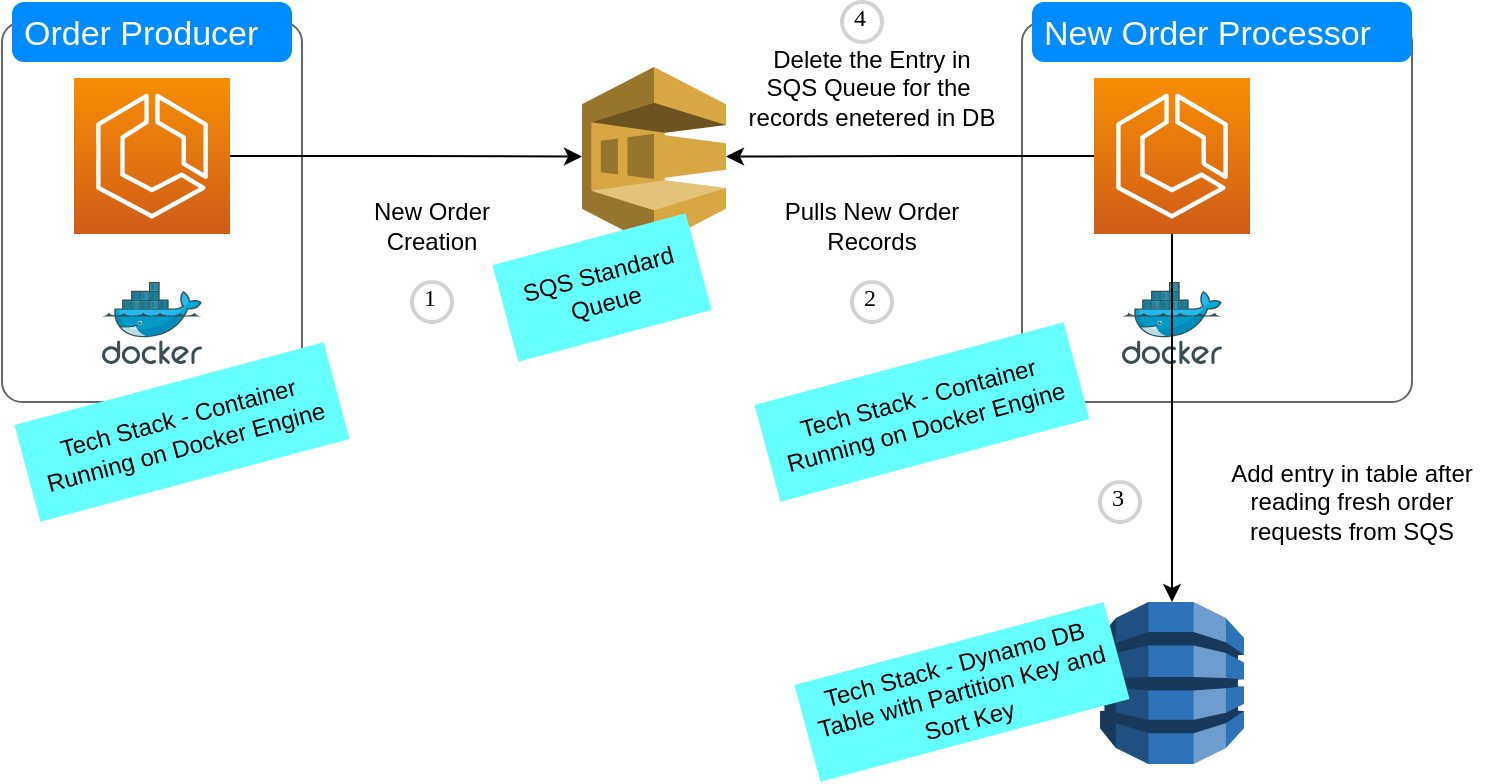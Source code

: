 <mxfile version="12.6.5" type="device"><diagram id="f5XvihOzS76loZEft1Oh" name="Page-1"><mxGraphModel dx="1186" dy="607" grid="1" gridSize="10" guides="1" tooltips="1" connect="1" arrows="1" fold="1" page="1" pageScale="1" pageWidth="827" pageHeight="1169" math="0" shadow="0"><root><mxCell id="0"/><mxCell id="1" parent="0"/><mxCell id="_K7eqzDi2djF23ngHGbD-5" value="" style="shape=mxgraph.mockup.containers.marginRect;rectMarginTop=10;strokeColor=#666666;strokeWidth=1;dashed=0;rounded=1;arcSize=5;recursiveResize=0;" vertex="1" parent="1"><mxGeometry x="70" y="10" width="150" height="200" as="geometry"/></mxCell><mxCell id="_K7eqzDi2djF23ngHGbD-6" value="Order Producer" style="shape=rect;strokeColor=none;fillColor=#008cff;strokeWidth=1;dashed=0;rounded=1;arcSize=20;fontColor=#ffffff;fontSize=17;spacing=2;spacingTop=-2;align=left;autosize=1;spacingLeft=4;resizeWidth=0;resizeHeight=0;perimeter=none;" vertex="1" parent="_K7eqzDi2djF23ngHGbD-5"><mxGeometry x="5" width="140" height="30" as="geometry"/></mxCell><mxCell id="_K7eqzDi2djF23ngHGbD-3" value="" style="outlineConnect=0;fontColor=#232F3E;gradientColor=#F78E04;gradientDirection=north;fillColor=#D05C17;strokeColor=#ffffff;dashed=0;verticalLabelPosition=bottom;verticalAlign=top;align=center;html=1;fontSize=12;fontStyle=0;aspect=fixed;shape=mxgraph.aws4.resourceIcon;resIcon=mxgraph.aws4.ecs;" vertex="1" parent="_K7eqzDi2djF23ngHGbD-5"><mxGeometry x="36" y="38" width="78" height="78" as="geometry"/></mxCell><mxCell id="_K7eqzDi2djF23ngHGbD-2" value="" style="aspect=fixed;html=1;points=[];align=center;image;fontSize=12;image=img/lib/mscae/Docker.svg;" vertex="1" parent="_K7eqzDi2djF23ngHGbD-5"><mxGeometry x="50" y="140" width="50" height="41" as="geometry"/></mxCell><mxCell id="_K7eqzDi2djF23ngHGbD-1" value="" style="outlineConnect=0;dashed=0;verticalLabelPosition=bottom;verticalAlign=top;align=center;html=1;shape=mxgraph.aws3.sqs;fillColor=#D9A741;gradientColor=none;" vertex="1" parent="1"><mxGeometry x="360" y="42.5" width="72" height="89.5" as="geometry"/></mxCell><mxCell id="_K7eqzDi2djF23ngHGbD-4" value="" style="outlineConnect=0;dashed=0;verticalLabelPosition=bottom;verticalAlign=top;align=center;html=1;shape=mxgraph.aws3.dynamo_db;fillColor=#2E73B8;gradientColor=none;" vertex="1" parent="1"><mxGeometry x="619" y="310" width="72" height="81" as="geometry"/></mxCell><mxCell id="_K7eqzDi2djF23ngHGbD-7" value="" style="shape=mxgraph.mockup.containers.marginRect;rectMarginTop=10;strokeColor=#666666;strokeWidth=1;dashed=0;rounded=1;arcSize=5;recursiveResize=0;" vertex="1" parent="1"><mxGeometry x="580" y="10" width="195" height="200" as="geometry"/></mxCell><mxCell id="_K7eqzDi2djF23ngHGbD-8" value="New Order Processor" style="shape=rect;strokeColor=none;fillColor=#008cff;strokeWidth=1;dashed=0;rounded=1;arcSize=20;fontColor=#ffffff;fontSize=17;spacing=2;spacingTop=-2;align=left;autosize=1;spacingLeft=4;resizeWidth=0;resizeHeight=0;perimeter=none;" vertex="1" parent="_K7eqzDi2djF23ngHGbD-7"><mxGeometry x="5" width="190" height="30" as="geometry"/></mxCell><mxCell id="_K7eqzDi2djF23ngHGbD-9" value="" style="outlineConnect=0;fontColor=#232F3E;gradientColor=#F78E04;gradientDirection=north;fillColor=#D05C17;strokeColor=#ffffff;dashed=0;verticalLabelPosition=bottom;verticalAlign=top;align=center;html=1;fontSize=12;fontStyle=0;aspect=fixed;shape=mxgraph.aws4.resourceIcon;resIcon=mxgraph.aws4.ecs;" vertex="1" parent="_K7eqzDi2djF23ngHGbD-7"><mxGeometry x="36" y="38" width="78" height="78" as="geometry"/></mxCell><mxCell id="_K7eqzDi2djF23ngHGbD-10" value="" style="aspect=fixed;html=1;points=[];align=center;image;fontSize=12;image=img/lib/mscae/Docker.svg;" vertex="1" parent="_K7eqzDi2djF23ngHGbD-7"><mxGeometry x="50" y="140" width="50" height="41" as="geometry"/></mxCell><mxCell id="_K7eqzDi2djF23ngHGbD-11" style="edgeStyle=orthogonalEdgeStyle;rounded=0;orthogonalLoop=1;jettySize=auto;html=1;entryX=0;entryY=0.5;entryDx=0;entryDy=0;entryPerimeter=0;" edge="1" parent="1" source="_K7eqzDi2djF23ngHGbD-3" target="_K7eqzDi2djF23ngHGbD-1"><mxGeometry relative="1" as="geometry"/></mxCell><mxCell id="_K7eqzDi2djF23ngHGbD-12" style="edgeStyle=orthogonalEdgeStyle;rounded=0;orthogonalLoop=1;jettySize=auto;html=1;entryX=1;entryY=0.5;entryDx=0;entryDy=0;entryPerimeter=0;" edge="1" parent="1" source="_K7eqzDi2djF23ngHGbD-9" target="_K7eqzDi2djF23ngHGbD-1"><mxGeometry relative="1" as="geometry"/></mxCell><mxCell id="_K7eqzDi2djF23ngHGbD-13" style="edgeStyle=orthogonalEdgeStyle;rounded=0;orthogonalLoop=1;jettySize=auto;html=1;" edge="1" parent="1" source="_K7eqzDi2djF23ngHGbD-9" target="_K7eqzDi2djF23ngHGbD-4"><mxGeometry relative="1" as="geometry"/></mxCell><mxCell id="_K7eqzDi2djF23ngHGbD-14" value="New Order Creation" style="text;html=1;strokeColor=none;fillColor=none;align=center;verticalAlign=middle;whiteSpace=wrap;rounded=0;" vertex="1" parent="1"><mxGeometry x="250" y="112" width="70" height="20" as="geometry"/></mxCell><mxCell id="_K7eqzDi2djF23ngHGbD-15" value="Pulls New Order Records" style="text;html=1;strokeColor=none;fillColor=none;align=center;verticalAlign=middle;whiteSpace=wrap;rounded=0;" vertex="1" parent="1"><mxGeometry x="460" y="112" width="90" height="20" as="geometry"/></mxCell><mxCell id="_K7eqzDi2djF23ngHGbD-16" value="Add entry in table after reading fresh order requests from SQS" style="text;html=1;strokeColor=none;fillColor=none;align=center;verticalAlign=middle;whiteSpace=wrap;rounded=0;" vertex="1" parent="1"><mxGeometry x="670" y="250" width="150" height="20" as="geometry"/></mxCell><mxCell id="_K7eqzDi2djF23ngHGbD-17" value="Delete the Entry in&lt;br&gt;SQS Queue for the&amp;nbsp;&lt;br&gt;records enetered in DB" style="text;html=1;strokeColor=none;fillColor=none;align=center;verticalAlign=middle;whiteSpace=wrap;rounded=0;" vertex="1" parent="1"><mxGeometry x="430" y="42.5" width="150" height="20" as="geometry"/></mxCell><mxCell id="_K7eqzDi2djF23ngHGbD-18" value="1" style="ellipse;whiteSpace=wrap;html=1;aspect=fixed;strokeWidth=2;fontFamily=Tahoma;spacingBottom=4;spacingRight=2;strokeColor=#d3d3d3;" vertex="1" parent="1"><mxGeometry x="275" y="150" width="20" height="20" as="geometry"/></mxCell><mxCell id="_K7eqzDi2djF23ngHGbD-19" value="2" style="ellipse;whiteSpace=wrap;html=1;aspect=fixed;strokeWidth=2;fontFamily=Tahoma;spacingBottom=4;spacingRight=2;strokeColor=#d3d3d3;" vertex="1" parent="1"><mxGeometry x="495" y="150" width="20" height="20" as="geometry"/></mxCell><mxCell id="_K7eqzDi2djF23ngHGbD-20" value="3" style="ellipse;whiteSpace=wrap;html=1;aspect=fixed;strokeWidth=2;fontFamily=Tahoma;spacingBottom=4;spacingRight=2;strokeColor=#d3d3d3;" vertex="1" parent="1"><mxGeometry x="619" y="250" width="20" height="20" as="geometry"/></mxCell><mxCell id="_K7eqzDi2djF23ngHGbD-21" value="4" style="ellipse;whiteSpace=wrap;html=1;aspect=fixed;strokeWidth=2;fontFamily=Tahoma;spacingBottom=4;spacingRight=2;strokeColor=#d3d3d3;" vertex="1" parent="1"><mxGeometry x="490" y="10" width="20" height="20" as="geometry"/></mxCell><mxCell id="_K7eqzDi2djF23ngHGbD-24" value="Tech Stack - Dynamo DB Table with Partition Key and Sort Key" style="text;html=1;strokeColor=none;fillColor=#66FFFF;align=center;verticalAlign=middle;whiteSpace=wrap;rounded=0;rotation=-15;" vertex="1" parent="1"><mxGeometry x="470" y="330" width="160" height="50" as="geometry"/></mxCell><mxCell id="_K7eqzDi2djF23ngHGbD-25" value="Tech Stack - Container Running on Docker Engine" style="text;html=1;strokeColor=none;fillColor=#66FFFF;align=center;verticalAlign=middle;whiteSpace=wrap;rounded=0;rotation=-15;" vertex="1" parent="1"><mxGeometry x="80" y="200" width="160" height="50" as="geometry"/></mxCell><mxCell id="_K7eqzDi2djF23ngHGbD-26" value="Tech Stack - Container Running on Docker Engine" style="text;html=1;strokeColor=none;fillColor=#66FFFF;align=center;verticalAlign=middle;whiteSpace=wrap;rounded=0;rotation=-15;" vertex="1" parent="1"><mxGeometry x="450" y="190" width="160" height="50" as="geometry"/></mxCell><mxCell id="_K7eqzDi2djF23ngHGbD-27" value="SQS Standard Queue" style="text;html=1;strokeColor=none;fillColor=#66FFFF;align=center;verticalAlign=middle;whiteSpace=wrap;rounded=0;rotation=-15;" vertex="1" parent="1"><mxGeometry x="320" y="127.76" width="100" height="50" as="geometry"/></mxCell></root></mxGraphModel></diagram></mxfile>